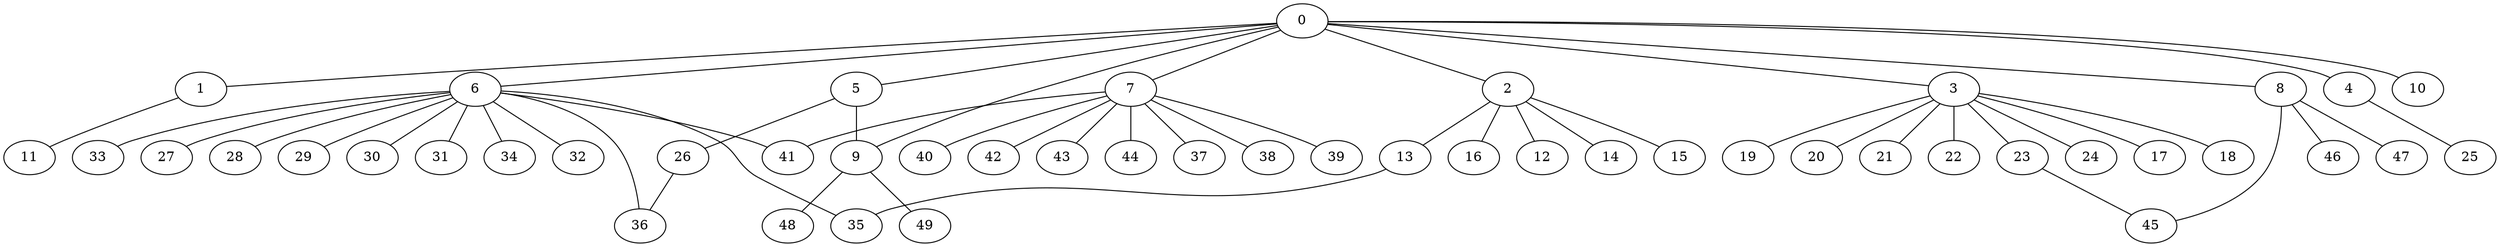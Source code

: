 
graph graphname {
    0 -- 1
0 -- 2
0 -- 3
0 -- 4
0 -- 5
0 -- 6
0 -- 7
0 -- 8
0 -- 9
0 -- 10
1 -- 11
2 -- 12
2 -- 13
2 -- 14
2 -- 15
2 -- 16
3 -- 17
3 -- 18
3 -- 19
3 -- 20
3 -- 21
3 -- 22
3 -- 23
3 -- 24
4 -- 25
5 -- 26
5 -- 9
6 -- 32
6 -- 34
6 -- 35
6 -- 36
6 -- 33
6 -- 27
6 -- 28
6 -- 29
6 -- 30
6 -- 31
6 -- 41
7 -- 37
7 -- 38
7 -- 39
7 -- 40
7 -- 41
7 -- 42
7 -- 43
7 -- 44
8 -- 45
8 -- 46
8 -- 47
9 -- 48
9 -- 49
13 -- 35
23 -- 45
26 -- 36

}
